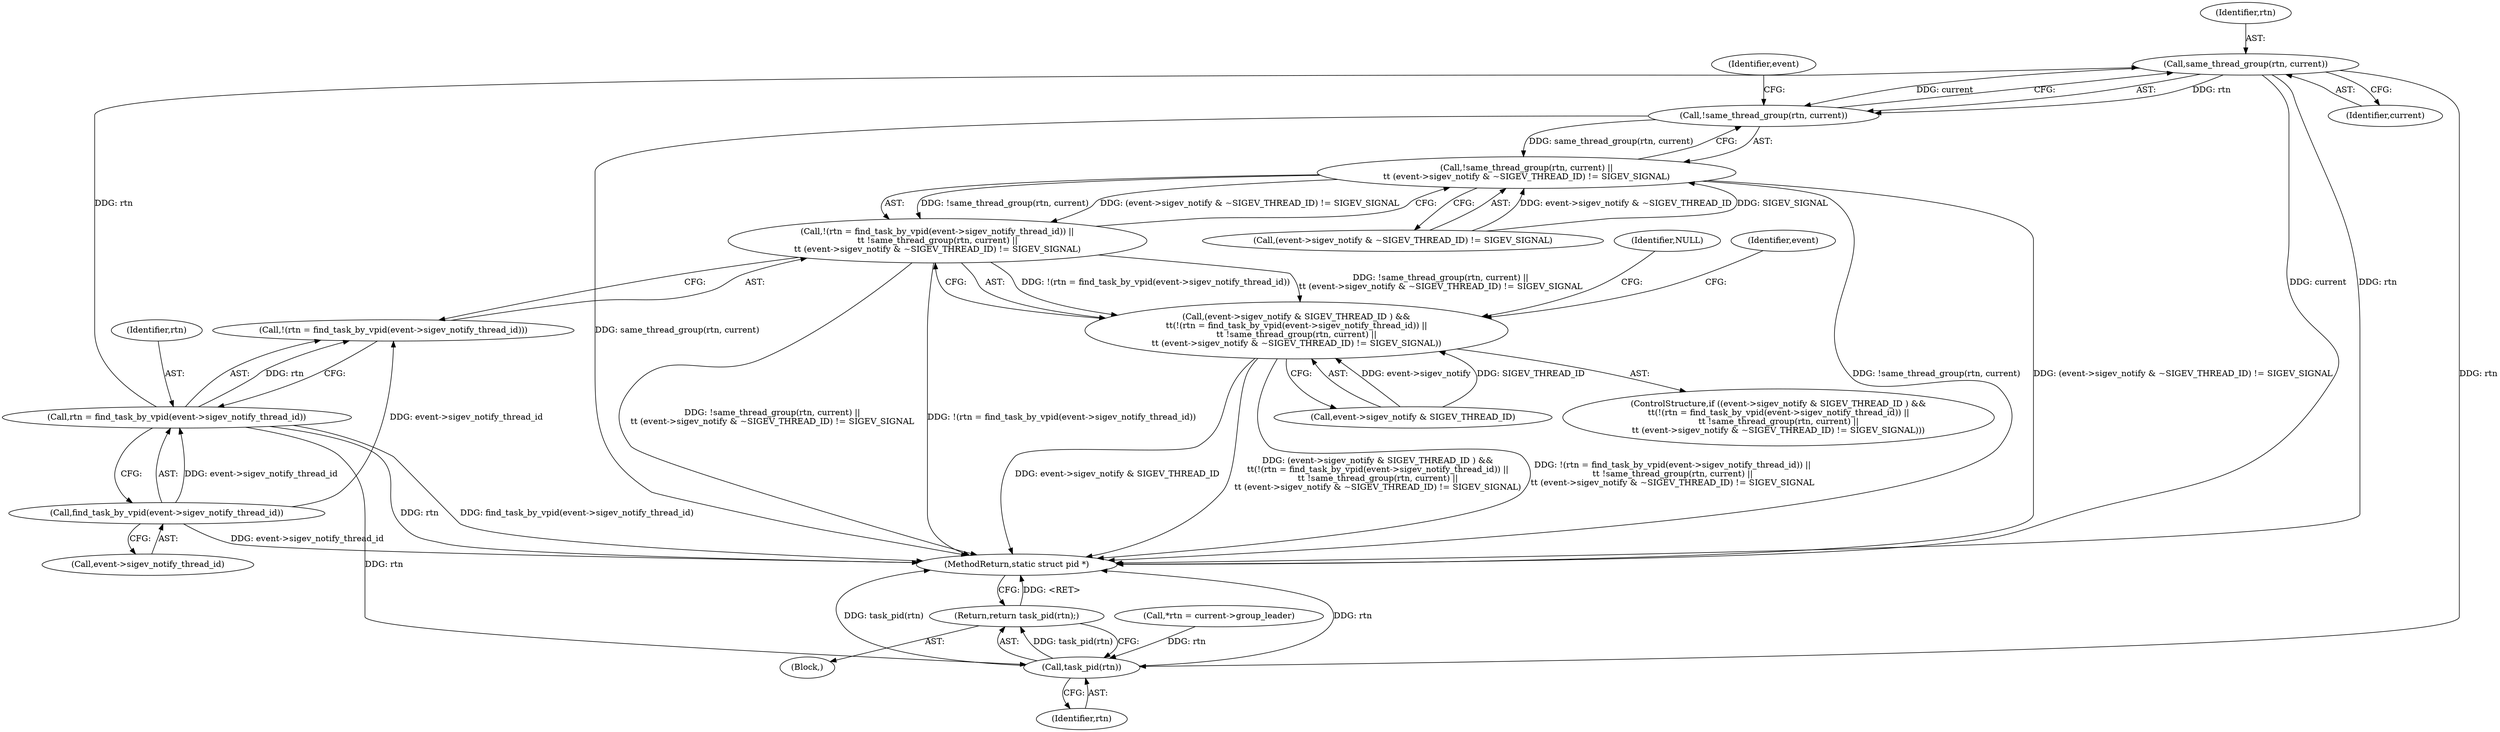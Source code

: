 digraph "1_linux_cef31d9af908243421258f1df35a4a644604efbe_1@API" {
"1000126" [label="(Call,same_thread_group(rtn, current))"];
"1000118" [label="(Call,rtn = find_task_by_vpid(event->sigev_notify_thread_id))"];
"1000120" [label="(Call,find_task_by_vpid(event->sigev_notify_thread_id))"];
"1000125" [label="(Call,!same_thread_group(rtn, current))"];
"1000124" [label="(Call,!same_thread_group(rtn, current) ||\n\t\t (event->sigev_notify & ~SIGEV_THREAD_ID) != SIGEV_SIGNAL)"];
"1000116" [label="(Call,!(rtn = find_task_by_vpid(event->sigev_notify_thread_id)) ||\n\t\t !same_thread_group(rtn, current) ||\n\t\t (event->sigev_notify & ~SIGEV_THREAD_ID) != SIGEV_SIGNAL)"];
"1000110" [label="(Call,(event->sigev_notify & SIGEV_THREAD_ID ) &&\n\t\t(!(rtn = find_task_by_vpid(event->sigev_notify_thread_id)) ||\n\t\t !same_thread_group(rtn, current) ||\n\t\t (event->sigev_notify & ~SIGEV_THREAD_ID) != SIGEV_SIGNAL))"];
"1000161" [label="(Call,task_pid(rtn))"];
"1000160" [label="(Return,return task_pid(rtn);)"];
"1000162" [label="(Identifier,rtn)"];
"1000117" [label="(Call,!(rtn = find_task_by_vpid(event->sigev_notify_thread_id)))"];
"1000119" [label="(Identifier,rtn)"];
"1000110" [label="(Call,(event->sigev_notify & SIGEV_THREAD_ID ) &&\n\t\t(!(rtn = find_task_by_vpid(event->sigev_notify_thread_id)) ||\n\t\t !same_thread_group(rtn, current) ||\n\t\t (event->sigev_notify & ~SIGEV_THREAD_ID) != SIGEV_SIGNAL))"];
"1000163" [label="(MethodReturn,static struct pid *)"];
"1000118" [label="(Call,rtn = find_task_by_vpid(event->sigev_notify_thread_id))"];
"1000161" [label="(Call,task_pid(rtn))"];
"1000129" [label="(Call,(event->sigev_notify & ~SIGEV_THREAD_ID) != SIGEV_SIGNAL)"];
"1000111" [label="(Call,event->sigev_notify & SIGEV_THREAD_ID)"];
"1000160" [label="(Return,return task_pid(rtn);)"];
"1000104" [label="(Call,*rtn = current->group_leader)"];
"1000128" [label="(Identifier,current)"];
"1000126" [label="(Call,same_thread_group(rtn, current))"];
"1000102" [label="(Block,)"];
"1000132" [label="(Identifier,event)"];
"1000125" [label="(Call,!same_thread_group(rtn, current))"];
"1000116" [label="(Call,!(rtn = find_task_by_vpid(event->sigev_notify_thread_id)) ||\n\t\t !same_thread_group(rtn, current) ||\n\t\t (event->sigev_notify & ~SIGEV_THREAD_ID) != SIGEV_SIGNAL)"];
"1000120" [label="(Call,find_task_by_vpid(event->sigev_notify_thread_id))"];
"1000137" [label="(Identifier,NULL)"];
"1000127" [label="(Identifier,rtn)"];
"1000143" [label="(Identifier,event)"];
"1000121" [label="(Call,event->sigev_notify_thread_id)"];
"1000109" [label="(ControlStructure,if ((event->sigev_notify & SIGEV_THREAD_ID ) &&\n\t\t(!(rtn = find_task_by_vpid(event->sigev_notify_thread_id)) ||\n\t\t !same_thread_group(rtn, current) ||\n\t\t (event->sigev_notify & ~SIGEV_THREAD_ID) != SIGEV_SIGNAL)))"];
"1000124" [label="(Call,!same_thread_group(rtn, current) ||\n\t\t (event->sigev_notify & ~SIGEV_THREAD_ID) != SIGEV_SIGNAL)"];
"1000126" -> "1000125"  [label="AST: "];
"1000126" -> "1000128"  [label="CFG: "];
"1000127" -> "1000126"  [label="AST: "];
"1000128" -> "1000126"  [label="AST: "];
"1000125" -> "1000126"  [label="CFG: "];
"1000126" -> "1000163"  [label="DDG: current"];
"1000126" -> "1000163"  [label="DDG: rtn"];
"1000126" -> "1000125"  [label="DDG: rtn"];
"1000126" -> "1000125"  [label="DDG: current"];
"1000118" -> "1000126"  [label="DDG: rtn"];
"1000126" -> "1000161"  [label="DDG: rtn"];
"1000118" -> "1000117"  [label="AST: "];
"1000118" -> "1000120"  [label="CFG: "];
"1000119" -> "1000118"  [label="AST: "];
"1000120" -> "1000118"  [label="AST: "];
"1000117" -> "1000118"  [label="CFG: "];
"1000118" -> "1000163"  [label="DDG: rtn"];
"1000118" -> "1000163"  [label="DDG: find_task_by_vpid(event->sigev_notify_thread_id)"];
"1000118" -> "1000117"  [label="DDG: rtn"];
"1000120" -> "1000118"  [label="DDG: event->sigev_notify_thread_id"];
"1000118" -> "1000161"  [label="DDG: rtn"];
"1000120" -> "1000121"  [label="CFG: "];
"1000121" -> "1000120"  [label="AST: "];
"1000120" -> "1000163"  [label="DDG: event->sigev_notify_thread_id"];
"1000120" -> "1000117"  [label="DDG: event->sigev_notify_thread_id"];
"1000125" -> "1000124"  [label="AST: "];
"1000132" -> "1000125"  [label="CFG: "];
"1000124" -> "1000125"  [label="CFG: "];
"1000125" -> "1000163"  [label="DDG: same_thread_group(rtn, current)"];
"1000125" -> "1000124"  [label="DDG: same_thread_group(rtn, current)"];
"1000124" -> "1000116"  [label="AST: "];
"1000124" -> "1000129"  [label="CFG: "];
"1000129" -> "1000124"  [label="AST: "];
"1000116" -> "1000124"  [label="CFG: "];
"1000124" -> "1000163"  [label="DDG: !same_thread_group(rtn, current)"];
"1000124" -> "1000163"  [label="DDG: (event->sigev_notify & ~SIGEV_THREAD_ID) != SIGEV_SIGNAL"];
"1000124" -> "1000116"  [label="DDG: !same_thread_group(rtn, current)"];
"1000124" -> "1000116"  [label="DDG: (event->sigev_notify & ~SIGEV_THREAD_ID) != SIGEV_SIGNAL"];
"1000129" -> "1000124"  [label="DDG: event->sigev_notify & ~SIGEV_THREAD_ID"];
"1000129" -> "1000124"  [label="DDG: SIGEV_SIGNAL"];
"1000116" -> "1000110"  [label="AST: "];
"1000116" -> "1000117"  [label="CFG: "];
"1000117" -> "1000116"  [label="AST: "];
"1000110" -> "1000116"  [label="CFG: "];
"1000116" -> "1000163"  [label="DDG: !(rtn = find_task_by_vpid(event->sigev_notify_thread_id))"];
"1000116" -> "1000163"  [label="DDG: !same_thread_group(rtn, current) ||\n\t\t (event->sigev_notify & ~SIGEV_THREAD_ID) != SIGEV_SIGNAL"];
"1000116" -> "1000110"  [label="DDG: !(rtn = find_task_by_vpid(event->sigev_notify_thread_id))"];
"1000116" -> "1000110"  [label="DDG: !same_thread_group(rtn, current) ||\n\t\t (event->sigev_notify & ~SIGEV_THREAD_ID) != SIGEV_SIGNAL"];
"1000110" -> "1000109"  [label="AST: "];
"1000110" -> "1000111"  [label="CFG: "];
"1000111" -> "1000110"  [label="AST: "];
"1000137" -> "1000110"  [label="CFG: "];
"1000143" -> "1000110"  [label="CFG: "];
"1000110" -> "1000163"  [label="DDG: (event->sigev_notify & SIGEV_THREAD_ID ) &&\n\t\t(!(rtn = find_task_by_vpid(event->sigev_notify_thread_id)) ||\n\t\t !same_thread_group(rtn, current) ||\n\t\t (event->sigev_notify & ~SIGEV_THREAD_ID) != SIGEV_SIGNAL)"];
"1000110" -> "1000163"  [label="DDG: !(rtn = find_task_by_vpid(event->sigev_notify_thread_id)) ||\n\t\t !same_thread_group(rtn, current) ||\n\t\t (event->sigev_notify & ~SIGEV_THREAD_ID) != SIGEV_SIGNAL"];
"1000110" -> "1000163"  [label="DDG: event->sigev_notify & SIGEV_THREAD_ID"];
"1000111" -> "1000110"  [label="DDG: event->sigev_notify"];
"1000111" -> "1000110"  [label="DDG: SIGEV_THREAD_ID"];
"1000161" -> "1000160"  [label="AST: "];
"1000161" -> "1000162"  [label="CFG: "];
"1000162" -> "1000161"  [label="AST: "];
"1000160" -> "1000161"  [label="CFG: "];
"1000161" -> "1000163"  [label="DDG: rtn"];
"1000161" -> "1000163"  [label="DDG: task_pid(rtn)"];
"1000161" -> "1000160"  [label="DDG: task_pid(rtn)"];
"1000104" -> "1000161"  [label="DDG: rtn"];
"1000160" -> "1000102"  [label="AST: "];
"1000163" -> "1000160"  [label="CFG: "];
"1000160" -> "1000163"  [label="DDG: <RET>"];
}
